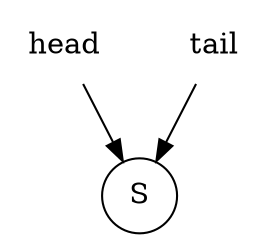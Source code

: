 digraph G{
	node[shape=circle]
	NIL[label="S"];
	head[shape=plaintext];
	tail[shape=plaintext];
	head->NIL;
	tail->NIL;
}
